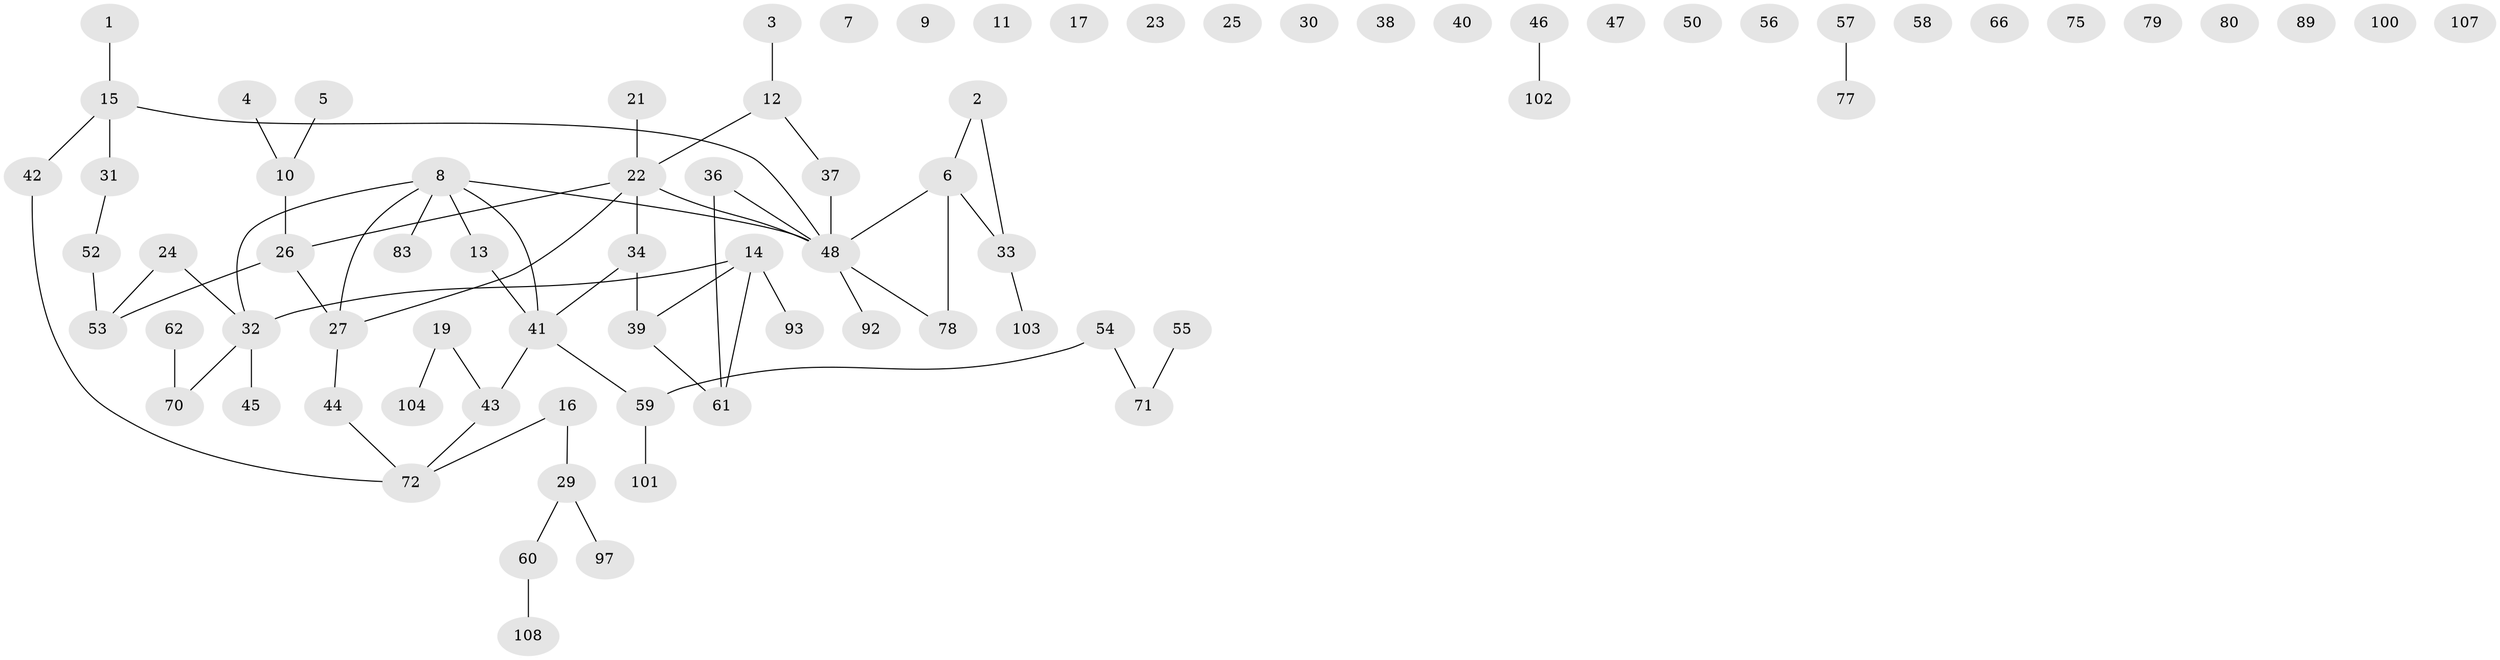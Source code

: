 // original degree distribution, {1: 0.3211009174311927, 3: 0.1559633027522936, 4: 0.08256880733944955, 0: 0.1651376146788991, 2: 0.22935779816513763, 5: 0.027522935779816515, 6: 0.009174311926605505, 7: 0.009174311926605505}
// Generated by graph-tools (version 1.1) at 2025/41/03/06/25 10:41:24]
// undirected, 77 vertices, 68 edges
graph export_dot {
graph [start="1"]
  node [color=gray90,style=filled];
  1;
  2 [super="+96"];
  3;
  4;
  5;
  6 [super="+106"];
  7;
  8 [super="+20"];
  9;
  10 [super="+18"];
  11;
  12 [super="+63"];
  13 [super="+68"];
  14 [super="+65"];
  15 [super="+98"];
  16 [super="+35"];
  17;
  19 [super="+64"];
  21;
  22 [super="+91"];
  23;
  24 [super="+28"];
  25;
  26 [super="+88"];
  27 [super="+99"];
  29 [super="+105"];
  30;
  31;
  32 [super="+69"];
  33;
  34;
  36 [super="+67"];
  37;
  38 [super="+49"];
  39 [super="+76"];
  40;
  41 [super="+109"];
  42;
  43 [super="+86"];
  44 [super="+51"];
  45 [super="+74"];
  46;
  47;
  48 [super="+95"];
  50;
  52 [super="+90"];
  53 [super="+87"];
  54 [super="+94"];
  55;
  56;
  57;
  58;
  59;
  60 [super="+82"];
  61 [super="+85"];
  62;
  66;
  70;
  71 [super="+73"];
  72 [super="+81"];
  75;
  77;
  78;
  79;
  80 [super="+84"];
  83;
  89;
  92;
  93;
  97;
  100;
  101;
  102;
  103;
  104;
  107;
  108;
  1 -- 15;
  2 -- 6;
  2 -- 33;
  3 -- 12;
  4 -- 10;
  5 -- 10;
  6 -- 33;
  6 -- 78;
  6 -- 48;
  8 -- 13;
  8 -- 32;
  8 -- 83;
  8 -- 41;
  8 -- 48;
  8 -- 27;
  10 -- 26;
  12 -- 22;
  12 -- 37;
  13 -- 41;
  14 -- 32;
  14 -- 93;
  14 -- 39;
  14 -- 61;
  15 -- 31;
  15 -- 48;
  15 -- 42;
  16 -- 72;
  16 -- 29;
  19 -- 104;
  19 -- 43;
  21 -- 22;
  22 -- 27;
  22 -- 34;
  22 -- 48;
  22 -- 26;
  24 -- 53;
  24 -- 32;
  26 -- 27;
  26 -- 53;
  27 -- 44;
  29 -- 97;
  29 -- 60;
  31 -- 52;
  32 -- 70;
  32 -- 45;
  33 -- 103;
  34 -- 39;
  34 -- 41;
  36 -- 48;
  36 -- 61;
  37 -- 48;
  39 -- 61;
  41 -- 43;
  41 -- 59;
  42 -- 72;
  43 -- 72;
  44 -- 72;
  46 -- 102;
  48 -- 78;
  48 -- 92;
  52 -- 53;
  54 -- 59;
  54 -- 71;
  55 -- 71;
  57 -- 77;
  59 -- 101;
  60 -- 108;
  62 -- 70;
}

